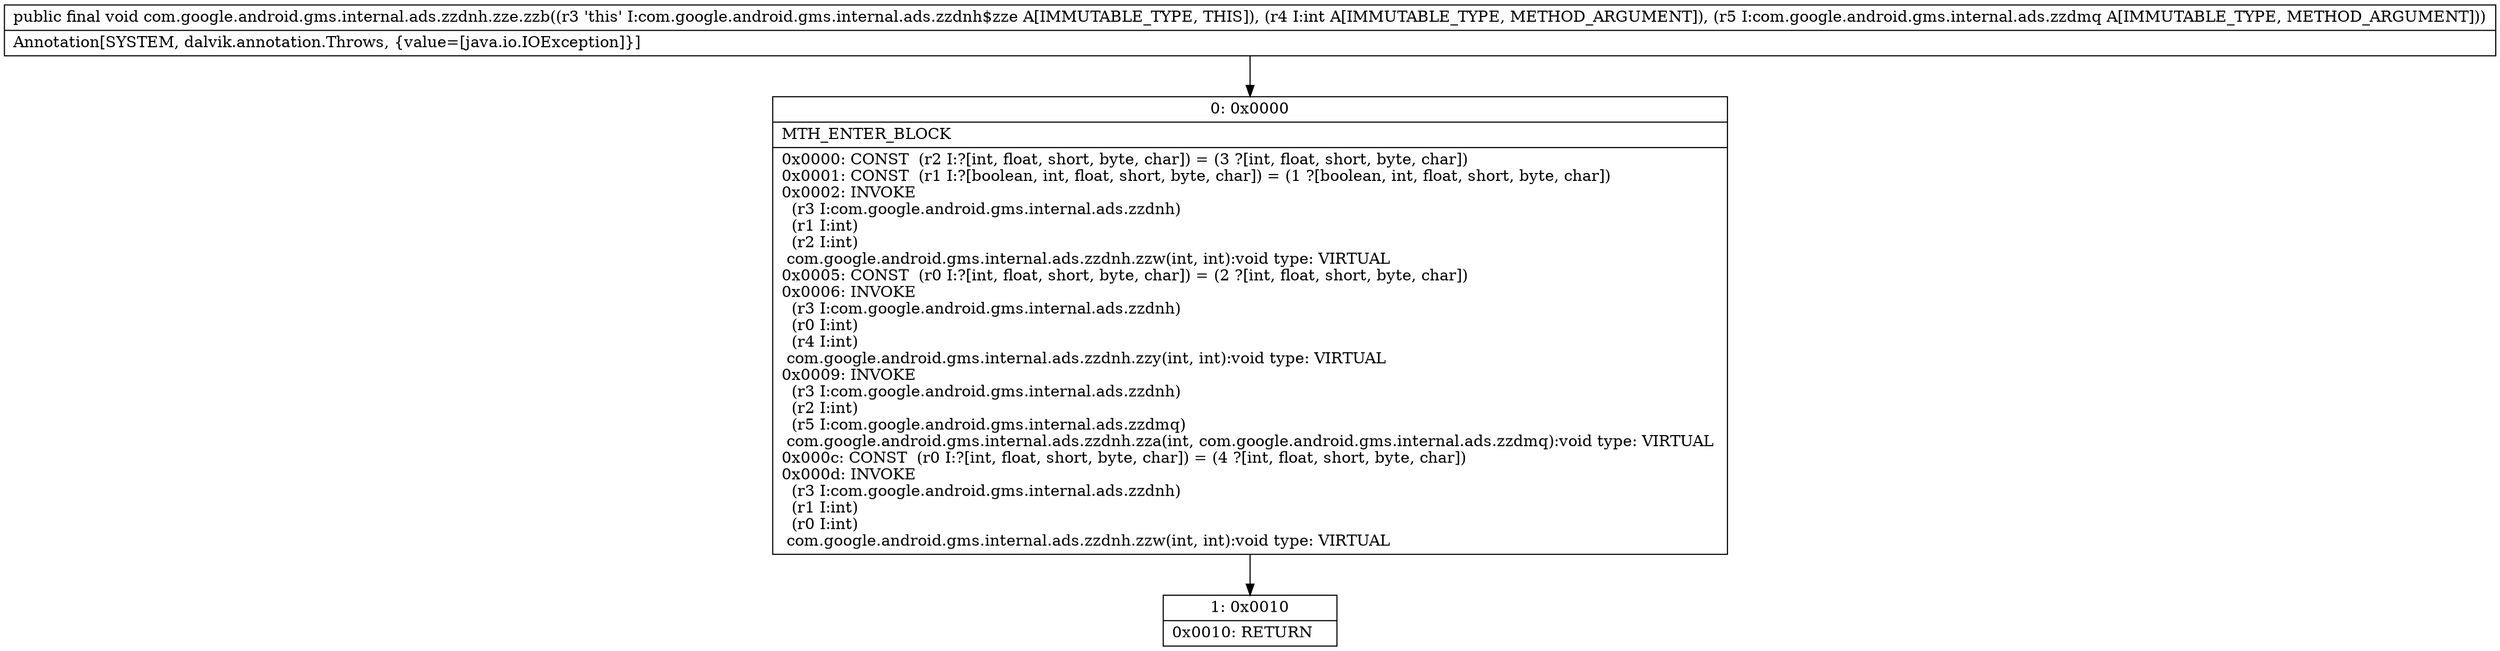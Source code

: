 digraph "CFG forcom.google.android.gms.internal.ads.zzdnh.zze.zzb(ILcom\/google\/android\/gms\/internal\/ads\/zzdmq;)V" {
Node_0 [shape=record,label="{0\:\ 0x0000|MTH_ENTER_BLOCK\l|0x0000: CONST  (r2 I:?[int, float, short, byte, char]) = (3 ?[int, float, short, byte, char]) \l0x0001: CONST  (r1 I:?[boolean, int, float, short, byte, char]) = (1 ?[boolean, int, float, short, byte, char]) \l0x0002: INVOKE  \l  (r3 I:com.google.android.gms.internal.ads.zzdnh)\l  (r1 I:int)\l  (r2 I:int)\l com.google.android.gms.internal.ads.zzdnh.zzw(int, int):void type: VIRTUAL \l0x0005: CONST  (r0 I:?[int, float, short, byte, char]) = (2 ?[int, float, short, byte, char]) \l0x0006: INVOKE  \l  (r3 I:com.google.android.gms.internal.ads.zzdnh)\l  (r0 I:int)\l  (r4 I:int)\l com.google.android.gms.internal.ads.zzdnh.zzy(int, int):void type: VIRTUAL \l0x0009: INVOKE  \l  (r3 I:com.google.android.gms.internal.ads.zzdnh)\l  (r2 I:int)\l  (r5 I:com.google.android.gms.internal.ads.zzdmq)\l com.google.android.gms.internal.ads.zzdnh.zza(int, com.google.android.gms.internal.ads.zzdmq):void type: VIRTUAL \l0x000c: CONST  (r0 I:?[int, float, short, byte, char]) = (4 ?[int, float, short, byte, char]) \l0x000d: INVOKE  \l  (r3 I:com.google.android.gms.internal.ads.zzdnh)\l  (r1 I:int)\l  (r0 I:int)\l com.google.android.gms.internal.ads.zzdnh.zzw(int, int):void type: VIRTUAL \l}"];
Node_1 [shape=record,label="{1\:\ 0x0010|0x0010: RETURN   \l}"];
MethodNode[shape=record,label="{public final void com.google.android.gms.internal.ads.zzdnh.zze.zzb((r3 'this' I:com.google.android.gms.internal.ads.zzdnh$zze A[IMMUTABLE_TYPE, THIS]), (r4 I:int A[IMMUTABLE_TYPE, METHOD_ARGUMENT]), (r5 I:com.google.android.gms.internal.ads.zzdmq A[IMMUTABLE_TYPE, METHOD_ARGUMENT]))  | Annotation[SYSTEM, dalvik.annotation.Throws, \{value=[java.io.IOException]\}]\l}"];
MethodNode -> Node_0;
Node_0 -> Node_1;
}

